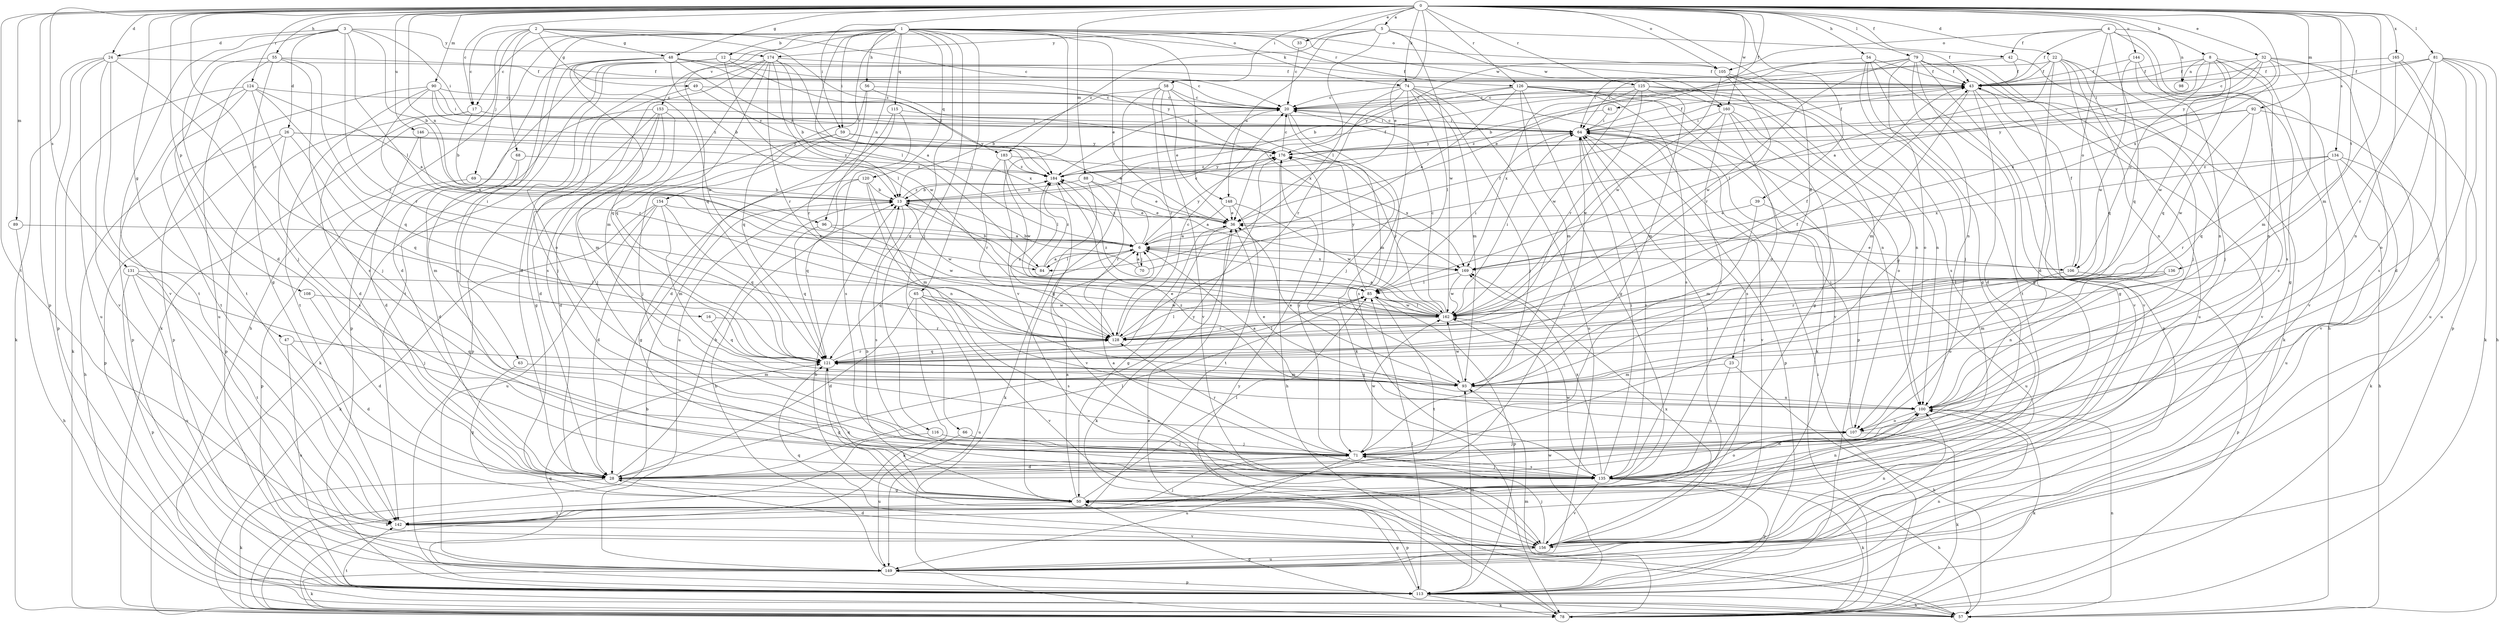 strict digraph  {
0;
1;
2;
3;
4;
5;
6;
8;
12;
13;
16;
17;
20;
22;
23;
24;
26;
28;
32;
33;
36;
39;
41;
42;
43;
47;
48;
49;
50;
54;
55;
56;
57;
58;
59;
63;
64;
65;
66;
68;
69;
70;
71;
74;
78;
79;
81;
84;
85;
88;
89;
90;
92;
93;
96;
98;
100;
105;
106;
107;
108;
113;
115;
116;
120;
121;
124;
125;
126;
128;
131;
134;
135;
136;
142;
144;
146;
148;
149;
153;
154;
156;
160;
162;
165;
169;
174;
176;
183;
184;
0 -> 5  [label=a];
0 -> 8  [label=b];
0 -> 16  [label=c];
0 -> 17  [label=c];
0 -> 22  [label=d];
0 -> 23  [label=d];
0 -> 24  [label=d];
0 -> 32  [label=e];
0 -> 33  [label=e];
0 -> 36  [label=e];
0 -> 39  [label=f];
0 -> 41  [label=f];
0 -> 42  [label=f];
0 -> 47  [label=g];
0 -> 48  [label=g];
0 -> 54  [label=h];
0 -> 55  [label=h];
0 -> 58  [label=i];
0 -> 59  [label=i];
0 -> 74  [label=k];
0 -> 79  [label=l];
0 -> 81  [label=l];
0 -> 88  [label=m];
0 -> 89  [label=m];
0 -> 90  [label=m];
0 -> 92  [label=m];
0 -> 93  [label=m];
0 -> 96  [label=n];
0 -> 105  [label=o];
0 -> 108  [label=p];
0 -> 113  [label=p];
0 -> 124  [label=r];
0 -> 125  [label=r];
0 -> 126  [label=r];
0 -> 131  [label=s];
0 -> 134  [label=s];
0 -> 136  [label=t];
0 -> 142  [label=t];
0 -> 144  [label=u];
0 -> 146  [label=u];
0 -> 160  [label=w];
0 -> 165  [label=x];
0 -> 169  [label=x];
1 -> 12  [label=b];
1 -> 17  [label=c];
1 -> 36  [label=e];
1 -> 56  [label=h];
1 -> 57  [label=h];
1 -> 59  [label=i];
1 -> 63  [label=i];
1 -> 65  [label=j];
1 -> 66  [label=j];
1 -> 74  [label=k];
1 -> 84  [label=l];
1 -> 96  [label=n];
1 -> 105  [label=o];
1 -> 115  [label=q];
1 -> 116  [label=q];
1 -> 120  [label=q];
1 -> 121  [label=q];
1 -> 126  [label=r];
1 -> 148  [label=u];
1 -> 153  [label=v];
1 -> 154  [label=v];
1 -> 156  [label=v];
1 -> 160  [label=w];
2 -> 17  [label=c];
2 -> 20  [label=c];
2 -> 48  [label=g];
2 -> 49  [label=g];
2 -> 68  [label=j];
2 -> 69  [label=j];
2 -> 78  [label=k];
2 -> 105  [label=o];
2 -> 183  [label=z];
3 -> 13  [label=b];
3 -> 24  [label=d];
3 -> 26  [label=d];
3 -> 28  [label=d];
3 -> 64  [label=i];
3 -> 84  [label=l];
3 -> 128  [label=r];
3 -> 156  [label=v];
3 -> 174  [label=y];
4 -> 42  [label=f];
4 -> 43  [label=f];
4 -> 57  [label=h];
4 -> 98  [label=n];
4 -> 105  [label=o];
4 -> 106  [label=o];
4 -> 121  [label=q];
4 -> 135  [label=s];
5 -> 43  [label=f];
5 -> 84  [label=l];
5 -> 148  [label=u];
5 -> 160  [label=w];
5 -> 162  [label=w];
5 -> 174  [label=y];
5 -> 183  [label=z];
6 -> 20  [label=c];
6 -> 70  [label=j];
6 -> 84  [label=l];
6 -> 106  [label=o];
6 -> 121  [label=q];
6 -> 169  [label=x];
6 -> 176  [label=y];
6 -> 184  [label=z];
8 -> 6  [label=a];
8 -> 43  [label=f];
8 -> 98  [label=n];
8 -> 100  [label=n];
8 -> 106  [label=o];
8 -> 121  [label=q];
8 -> 156  [label=v];
8 -> 162  [label=w];
12 -> 43  [label=f];
12 -> 85  [label=l];
12 -> 107  [label=o];
12 -> 113  [label=p];
12 -> 142  [label=t];
12 -> 184  [label=z];
13 -> 36  [label=e];
13 -> 135  [label=s];
13 -> 162  [label=w];
13 -> 184  [label=z];
16 -> 121  [label=q];
16 -> 128  [label=r];
17 -> 13  [label=b];
17 -> 28  [label=d];
17 -> 64  [label=i];
17 -> 113  [label=p];
20 -> 64  [label=i];
20 -> 93  [label=m];
20 -> 135  [label=s];
20 -> 184  [label=z];
22 -> 28  [label=d];
22 -> 43  [label=f];
22 -> 64  [label=i];
22 -> 71  [label=j];
22 -> 85  [label=l];
22 -> 100  [label=n];
22 -> 121  [label=q];
22 -> 135  [label=s];
23 -> 57  [label=h];
23 -> 93  [label=m];
23 -> 135  [label=s];
24 -> 43  [label=f];
24 -> 71  [label=j];
24 -> 78  [label=k];
24 -> 113  [label=p];
24 -> 142  [label=t];
24 -> 149  [label=u];
24 -> 156  [label=v];
26 -> 57  [label=h];
26 -> 113  [label=p];
26 -> 121  [label=q];
26 -> 135  [label=s];
26 -> 176  [label=y];
26 -> 184  [label=z];
28 -> 13  [label=b];
28 -> 50  [label=g];
28 -> 64  [label=i];
28 -> 78  [label=k];
28 -> 85  [label=l];
28 -> 176  [label=y];
32 -> 20  [label=c];
32 -> 43  [label=f];
32 -> 64  [label=i];
32 -> 93  [label=m];
32 -> 113  [label=p];
32 -> 135  [label=s];
32 -> 169  [label=x];
32 -> 176  [label=y];
33 -> 20  [label=c];
36 -> 6  [label=a];
36 -> 50  [label=g];
36 -> 78  [label=k];
39 -> 36  [label=e];
39 -> 93  [label=m];
39 -> 149  [label=u];
41 -> 64  [label=i];
41 -> 184  [label=z];
42 -> 13  [label=b];
42 -> 43  [label=f];
42 -> 71  [label=j];
43 -> 20  [label=c];
43 -> 28  [label=d];
43 -> 50  [label=g];
43 -> 93  [label=m];
43 -> 156  [label=v];
47 -> 28  [label=d];
47 -> 121  [label=q];
47 -> 149  [label=u];
48 -> 13  [label=b];
48 -> 20  [label=c];
48 -> 28  [label=d];
48 -> 43  [label=f];
48 -> 121  [label=q];
48 -> 135  [label=s];
48 -> 162  [label=w];
48 -> 176  [label=y];
48 -> 184  [label=z];
49 -> 20  [label=c];
49 -> 71  [label=j];
49 -> 169  [label=x];
50 -> 6  [label=a];
50 -> 13  [label=b];
50 -> 85  [label=l];
50 -> 100  [label=n];
50 -> 113  [label=p];
50 -> 121  [label=q];
50 -> 142  [label=t];
54 -> 43  [label=f];
54 -> 50  [label=g];
54 -> 64  [label=i];
54 -> 71  [label=j];
54 -> 142  [label=t];
54 -> 156  [label=v];
55 -> 43  [label=f];
55 -> 50  [label=g];
55 -> 128  [label=r];
55 -> 135  [label=s];
55 -> 142  [label=t];
55 -> 149  [label=u];
56 -> 20  [label=c];
56 -> 121  [label=q];
56 -> 128  [label=r];
56 -> 169  [label=x];
57 -> 36  [label=e];
57 -> 50  [label=g];
57 -> 100  [label=n];
57 -> 142  [label=t];
58 -> 13  [label=b];
58 -> 20  [label=c];
58 -> 36  [label=e];
58 -> 50  [label=g];
58 -> 71  [label=j];
58 -> 128  [label=r];
58 -> 156  [label=v];
59 -> 28  [label=d];
59 -> 36  [label=e];
59 -> 71  [label=j];
59 -> 176  [label=y];
63 -> 50  [label=g];
63 -> 93  [label=m];
64 -> 20  [label=c];
64 -> 43  [label=f];
64 -> 113  [label=p];
64 -> 135  [label=s];
64 -> 156  [label=v];
64 -> 176  [label=y];
65 -> 28  [label=d];
65 -> 78  [label=k];
65 -> 135  [label=s];
65 -> 149  [label=u];
65 -> 156  [label=v];
65 -> 162  [label=w];
66 -> 71  [label=j];
66 -> 149  [label=u];
68 -> 28  [label=d];
68 -> 93  [label=m];
68 -> 184  [label=z];
69 -> 13  [label=b];
69 -> 113  [label=p];
70 -> 6  [label=a];
70 -> 13  [label=b];
70 -> 43  [label=f];
71 -> 28  [label=d];
71 -> 128  [label=r];
71 -> 135  [label=s];
71 -> 149  [label=u];
71 -> 162  [label=w];
71 -> 176  [label=y];
74 -> 20  [label=c];
74 -> 36  [label=e];
74 -> 71  [label=j];
74 -> 78  [label=k];
74 -> 85  [label=l];
74 -> 93  [label=m];
74 -> 100  [label=n];
74 -> 128  [label=r];
74 -> 149  [label=u];
78 -> 13  [label=b];
78 -> 64  [label=i];
78 -> 93  [label=m];
78 -> 176  [label=y];
79 -> 13  [label=b];
79 -> 36  [label=e];
79 -> 43  [label=f];
79 -> 50  [label=g];
79 -> 78  [label=k];
79 -> 100  [label=n];
79 -> 107  [label=o];
79 -> 113  [label=p];
79 -> 149  [label=u];
79 -> 156  [label=v];
79 -> 162  [label=w];
81 -> 43  [label=f];
81 -> 57  [label=h];
81 -> 71  [label=j];
81 -> 78  [label=k];
81 -> 107  [label=o];
81 -> 128  [label=r];
81 -> 149  [label=u];
81 -> 176  [label=y];
84 -> 6  [label=a];
84 -> 13  [label=b];
84 -> 184  [label=z];
85 -> 64  [label=i];
85 -> 113  [label=p];
85 -> 142  [label=t];
85 -> 162  [label=w];
85 -> 176  [label=y];
88 -> 13  [label=b];
88 -> 36  [label=e];
88 -> 78  [label=k];
88 -> 128  [label=r];
89 -> 6  [label=a];
89 -> 57  [label=h];
90 -> 20  [label=c];
90 -> 64  [label=i];
90 -> 113  [label=p];
90 -> 128  [label=r];
90 -> 142  [label=t];
90 -> 176  [label=y];
90 -> 184  [label=z];
92 -> 64  [label=i];
92 -> 121  [label=q];
92 -> 156  [label=v];
92 -> 162  [label=w];
92 -> 176  [label=y];
93 -> 36  [label=e];
93 -> 100  [label=n];
93 -> 121  [label=q];
93 -> 162  [label=w];
96 -> 6  [label=a];
96 -> 121  [label=q];
96 -> 162  [label=w];
100 -> 6  [label=a];
100 -> 36  [label=e];
100 -> 78  [label=k];
100 -> 107  [label=o];
105 -> 71  [label=j];
105 -> 128  [label=r];
105 -> 135  [label=s];
105 -> 162  [label=w];
106 -> 36  [label=e];
106 -> 43  [label=f];
106 -> 107  [label=o];
106 -> 113  [label=p];
107 -> 64  [label=i];
107 -> 71  [label=j];
107 -> 78  [label=k];
107 -> 184  [label=z];
108 -> 28  [label=d];
108 -> 162  [label=w];
113 -> 50  [label=g];
113 -> 57  [label=h];
113 -> 78  [label=k];
113 -> 85  [label=l];
113 -> 93  [label=m];
113 -> 100  [label=n];
113 -> 121  [label=q];
113 -> 162  [label=w];
115 -> 28  [label=d];
115 -> 64  [label=i];
115 -> 135  [label=s];
115 -> 149  [label=u];
116 -> 71  [label=j];
116 -> 78  [label=k];
120 -> 13  [label=b];
120 -> 50  [label=g];
120 -> 93  [label=m];
120 -> 100  [label=n];
120 -> 121  [label=q];
121 -> 36  [label=e];
121 -> 43  [label=f];
121 -> 50  [label=g];
121 -> 85  [label=l];
121 -> 93  [label=m];
121 -> 128  [label=r];
124 -> 6  [label=a];
124 -> 20  [label=c];
124 -> 71  [label=j];
124 -> 78  [label=k];
124 -> 113  [label=p];
124 -> 121  [label=q];
124 -> 142  [label=t];
125 -> 20  [label=c];
125 -> 93  [label=m];
125 -> 100  [label=n];
125 -> 113  [label=p];
125 -> 128  [label=r];
125 -> 162  [label=w];
125 -> 169  [label=x];
126 -> 6  [label=a];
126 -> 20  [label=c];
126 -> 50  [label=g];
126 -> 78  [label=k];
126 -> 93  [label=m];
126 -> 100  [label=n];
126 -> 135  [label=s];
126 -> 156  [label=v];
126 -> 176  [label=y];
128 -> 20  [label=c];
128 -> 85  [label=l];
128 -> 121  [label=q];
128 -> 184  [label=z];
131 -> 71  [label=j];
131 -> 85  [label=l];
131 -> 113  [label=p];
131 -> 142  [label=t];
131 -> 149  [label=u];
134 -> 57  [label=h];
134 -> 78  [label=k];
134 -> 128  [label=r];
134 -> 149  [label=u];
134 -> 169  [label=x];
134 -> 184  [label=z];
135 -> 6  [label=a];
135 -> 57  [label=h];
135 -> 64  [label=i];
135 -> 71  [label=j];
135 -> 78  [label=k];
135 -> 100  [label=n];
135 -> 107  [label=o];
135 -> 113  [label=p];
135 -> 156  [label=v];
135 -> 162  [label=w];
135 -> 169  [label=x];
136 -> 85  [label=l];
136 -> 93  [label=m];
136 -> 100  [label=n];
136 -> 128  [label=r];
142 -> 64  [label=i];
142 -> 71  [label=j];
142 -> 156  [label=v];
144 -> 43  [label=f];
144 -> 50  [label=g];
144 -> 100  [label=n];
144 -> 162  [label=w];
146 -> 6  [label=a];
146 -> 28  [label=d];
146 -> 176  [label=y];
148 -> 6  [label=a];
148 -> 36  [label=e];
148 -> 142  [label=t];
148 -> 162  [label=w];
149 -> 13  [label=b];
149 -> 78  [label=k];
149 -> 113  [label=p];
153 -> 28  [label=d];
153 -> 50  [label=g];
153 -> 64  [label=i];
153 -> 71  [label=j];
153 -> 78  [label=k];
153 -> 93  [label=m];
153 -> 113  [label=p];
154 -> 28  [label=d];
154 -> 36  [label=e];
154 -> 78  [label=k];
154 -> 93  [label=m];
154 -> 121  [label=q];
154 -> 149  [label=u];
156 -> 13  [label=b];
156 -> 28  [label=d];
156 -> 64  [label=i];
156 -> 71  [label=j];
156 -> 100  [label=n];
156 -> 121  [label=q];
156 -> 149  [label=u];
156 -> 169  [label=x];
160 -> 50  [label=g];
160 -> 64  [label=i];
160 -> 71  [label=j];
160 -> 107  [label=o];
160 -> 135  [label=s];
160 -> 162  [label=w];
162 -> 6  [label=a];
162 -> 20  [label=c];
162 -> 43  [label=f];
162 -> 64  [label=i];
162 -> 85  [label=l];
162 -> 128  [label=r];
162 -> 176  [label=y];
162 -> 184  [label=z];
165 -> 28  [label=d];
165 -> 43  [label=f];
165 -> 100  [label=n];
165 -> 149  [label=u];
169 -> 85  [label=l];
169 -> 162  [label=w];
174 -> 6  [label=a];
174 -> 13  [label=b];
174 -> 28  [label=d];
174 -> 43  [label=f];
174 -> 93  [label=m];
174 -> 121  [label=q];
174 -> 128  [label=r];
174 -> 135  [label=s];
174 -> 162  [label=w];
176 -> 20  [label=c];
176 -> 57  [label=h];
176 -> 184  [label=z];
183 -> 85  [label=l];
183 -> 128  [label=r];
183 -> 162  [label=w];
183 -> 169  [label=x];
183 -> 184  [label=z];
184 -> 13  [label=b];
184 -> 43  [label=f];
184 -> 156  [label=v];
184 -> 176  [label=y];
}
